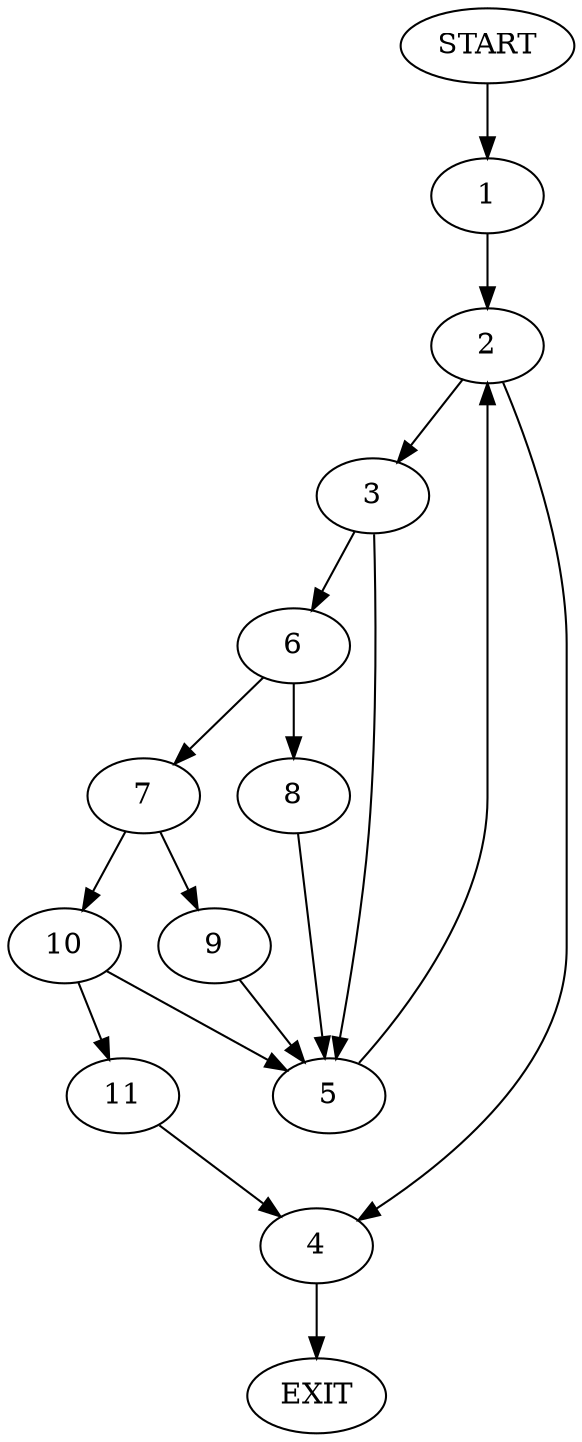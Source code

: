 digraph {
0 [label="START"];
1;
2;
3;
4;
5;
6;
7;
8;
9;
10;
11;
12 [label="EXIT"];
0 -> 1;
1 -> 2;
2 -> 3;
2 -> 4;
4 -> 12;
3 -> 5;
3 -> 6;
6 -> 7;
6 -> 8;
5 -> 2;
8 -> 5;
7 -> 9;
7 -> 10;
10 -> 5;
10 -> 11;
9 -> 5;
11 -> 4;
}